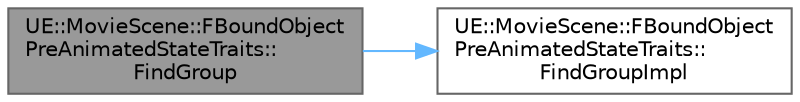 digraph "UE::MovieScene::FBoundObjectPreAnimatedStateTraits::FindGroup"
{
 // INTERACTIVE_SVG=YES
 // LATEX_PDF_SIZE
  bgcolor="transparent";
  edge [fontname=Helvetica,fontsize=10,labelfontname=Helvetica,labelfontsize=10];
  node [fontname=Helvetica,fontsize=10,shape=box,height=0.2,width=0.4];
  rankdir="LR";
  Node1 [id="Node000001",label="UE::MovieScene::FBoundObject\lPreAnimatedStateTraits::\lFindGroup",height=0.2,width=0.4,color="gray40", fillcolor="grey60", style="filled", fontcolor="black",tooltip=" "];
  Node1 -> Node2 [id="edge1_Node000001_Node000002",color="steelblue1",style="solid",tooltip=" "];
  Node2 [id="Node000002",label="UE::MovieScene::FBoundObject\lPreAnimatedStateTraits::\lFindGroupImpl",height=0.2,width=0.4,color="grey40", fillcolor="white", style="filled",URL="$d3/ddf/structUE_1_1MovieScene_1_1FBoundObjectPreAnimatedStateTraits.html#ad4814e2e0d812a5a469c75521239a60e",tooltip=" "];
}
